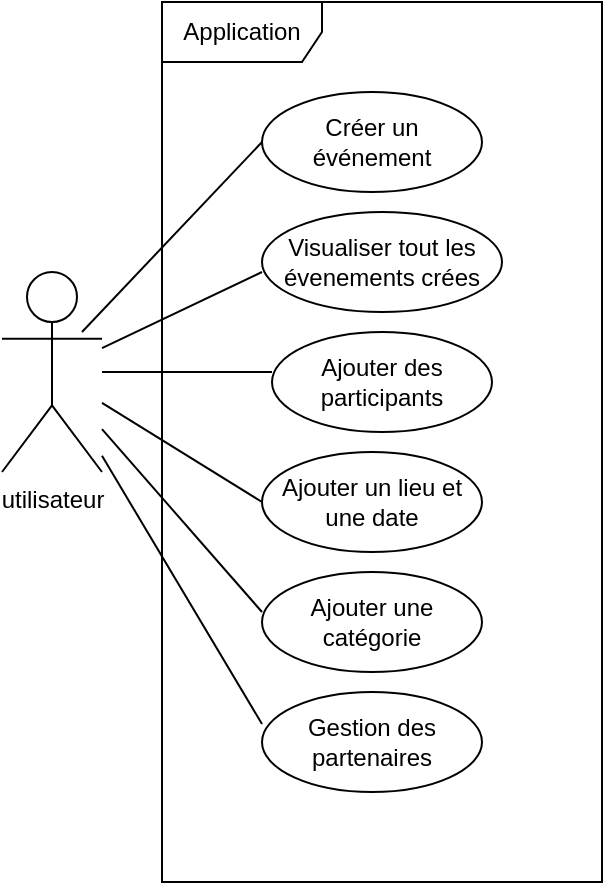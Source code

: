 <mxfile version="24.4.2" type="github">
  <diagram name="Page-1" id="lcPY9blQmOie27JDpAWG">
    <mxGraphModel dx="1147" dy="661" grid="1" gridSize="10" guides="1" tooltips="1" connect="1" arrows="1" fold="1" page="1" pageScale="1" pageWidth="827" pageHeight="1169" math="0" shadow="0">
      <root>
        <mxCell id="0" />
        <mxCell id="1" parent="0" />
        <mxCell id="13y57F0gCtI-JH2VbQ-N-1" value="&lt;div&gt;utilisateur&lt;/div&gt;" style="shape=umlActor;verticalLabelPosition=bottom;verticalAlign=top;html=1;outlineConnect=0;" parent="1" vertex="1">
          <mxGeometry x="190" y="280" width="50" height="100" as="geometry" />
        </mxCell>
        <mxCell id="13y57F0gCtI-JH2VbQ-N-4" value="Créer un événement" style="ellipse;whiteSpace=wrap;html=1;" parent="1" vertex="1">
          <mxGeometry x="320" y="190" width="110" height="50" as="geometry" />
        </mxCell>
        <mxCell id="13y57F0gCtI-JH2VbQ-N-5" value="&lt;div align=&quot;center&quot;&gt;Visualiser tout les évenements crées&lt;/div&gt;" style="ellipse;whiteSpace=wrap;html=1;align=center;" parent="1" vertex="1">
          <mxGeometry x="320" y="250" width="120" height="50" as="geometry" />
        </mxCell>
        <mxCell id="13y57F0gCtI-JH2VbQ-N-6" value="Ajouter des participants" style="ellipse;whiteSpace=wrap;html=1;" parent="1" vertex="1">
          <mxGeometry x="325" y="310" width="110" height="50" as="geometry" />
        </mxCell>
        <mxCell id="13y57F0gCtI-JH2VbQ-N-7" value="Ajouter un lieu et une date" style="ellipse;whiteSpace=wrap;html=1;" parent="1" vertex="1">
          <mxGeometry x="320" y="370" width="110" height="50" as="geometry" />
        </mxCell>
        <mxCell id="13y57F0gCtI-JH2VbQ-N-8" value="Ajouter une catégorie" style="ellipse;whiteSpace=wrap;html=1;" parent="1" vertex="1">
          <mxGeometry x="320" y="430" width="110" height="50" as="geometry" />
        </mxCell>
        <mxCell id="13y57F0gCtI-JH2VbQ-N-9" value="Gestion des partenaires" style="ellipse;whiteSpace=wrap;html=1;" parent="1" vertex="1">
          <mxGeometry x="320" y="490" width="110" height="50" as="geometry" />
        </mxCell>
        <mxCell id="13y57F0gCtI-JH2VbQ-N-14" value="" style="endArrow=none;html=1;rounded=0;entryX=0;entryY=0.5;entryDx=0;entryDy=0;" parent="1" target="13y57F0gCtI-JH2VbQ-N-4" edge="1">
          <mxGeometry width="50" height="50" relative="1" as="geometry">
            <mxPoint x="230" y="310" as="sourcePoint" />
            <mxPoint x="280" y="260" as="targetPoint" />
          </mxGeometry>
        </mxCell>
        <mxCell id="13y57F0gCtI-JH2VbQ-N-15" value="" style="endArrow=none;html=1;rounded=0;" parent="1" source="13y57F0gCtI-JH2VbQ-N-1" edge="1">
          <mxGeometry width="50" height="50" relative="1" as="geometry">
            <mxPoint x="270" y="330" as="sourcePoint" />
            <mxPoint x="320" y="280" as="targetPoint" />
          </mxGeometry>
        </mxCell>
        <mxCell id="13y57F0gCtI-JH2VbQ-N-16" value="" style="endArrow=none;html=1;rounded=0;" parent="1" source="13y57F0gCtI-JH2VbQ-N-1" edge="1">
          <mxGeometry width="50" height="50" relative="1" as="geometry">
            <mxPoint x="275" y="380" as="sourcePoint" />
            <mxPoint x="325" y="330" as="targetPoint" />
          </mxGeometry>
        </mxCell>
        <mxCell id="13y57F0gCtI-JH2VbQ-N-17" value="" style="endArrow=none;html=1;rounded=0;entryX=0;entryY=0.5;entryDx=0;entryDy=0;" parent="1" source="13y57F0gCtI-JH2VbQ-N-1" target="13y57F0gCtI-JH2VbQ-N-7" edge="1">
          <mxGeometry width="50" height="50" relative="1" as="geometry">
            <mxPoint x="260" y="390" as="sourcePoint" />
            <mxPoint x="310" y="340" as="targetPoint" />
          </mxGeometry>
        </mxCell>
        <mxCell id="13y57F0gCtI-JH2VbQ-N-18" value="" style="endArrow=none;html=1;rounded=0;" parent="1" source="13y57F0gCtI-JH2VbQ-N-1" edge="1">
          <mxGeometry width="50" height="50" relative="1" as="geometry">
            <mxPoint x="270" y="500" as="sourcePoint" />
            <mxPoint x="320" y="450" as="targetPoint" />
          </mxGeometry>
        </mxCell>
        <mxCell id="13y57F0gCtI-JH2VbQ-N-19" value="" style="endArrow=none;html=1;rounded=0;" parent="1" source="13y57F0gCtI-JH2VbQ-N-1" edge="1">
          <mxGeometry width="50" height="50" relative="1" as="geometry">
            <mxPoint x="220" y="460" as="sourcePoint" />
            <mxPoint x="320" y="506" as="targetPoint" />
          </mxGeometry>
        </mxCell>
        <mxCell id="4uEnxsqoECSYvy_r-CBe-31" value="&lt;div&gt;Application&lt;/div&gt;" style="shape=umlFrame;whiteSpace=wrap;html=1;pointerEvents=0;width=80;height=30;" vertex="1" parent="1">
          <mxGeometry x="270" y="145" width="220" height="440" as="geometry" />
        </mxCell>
      </root>
    </mxGraphModel>
  </diagram>
</mxfile>
